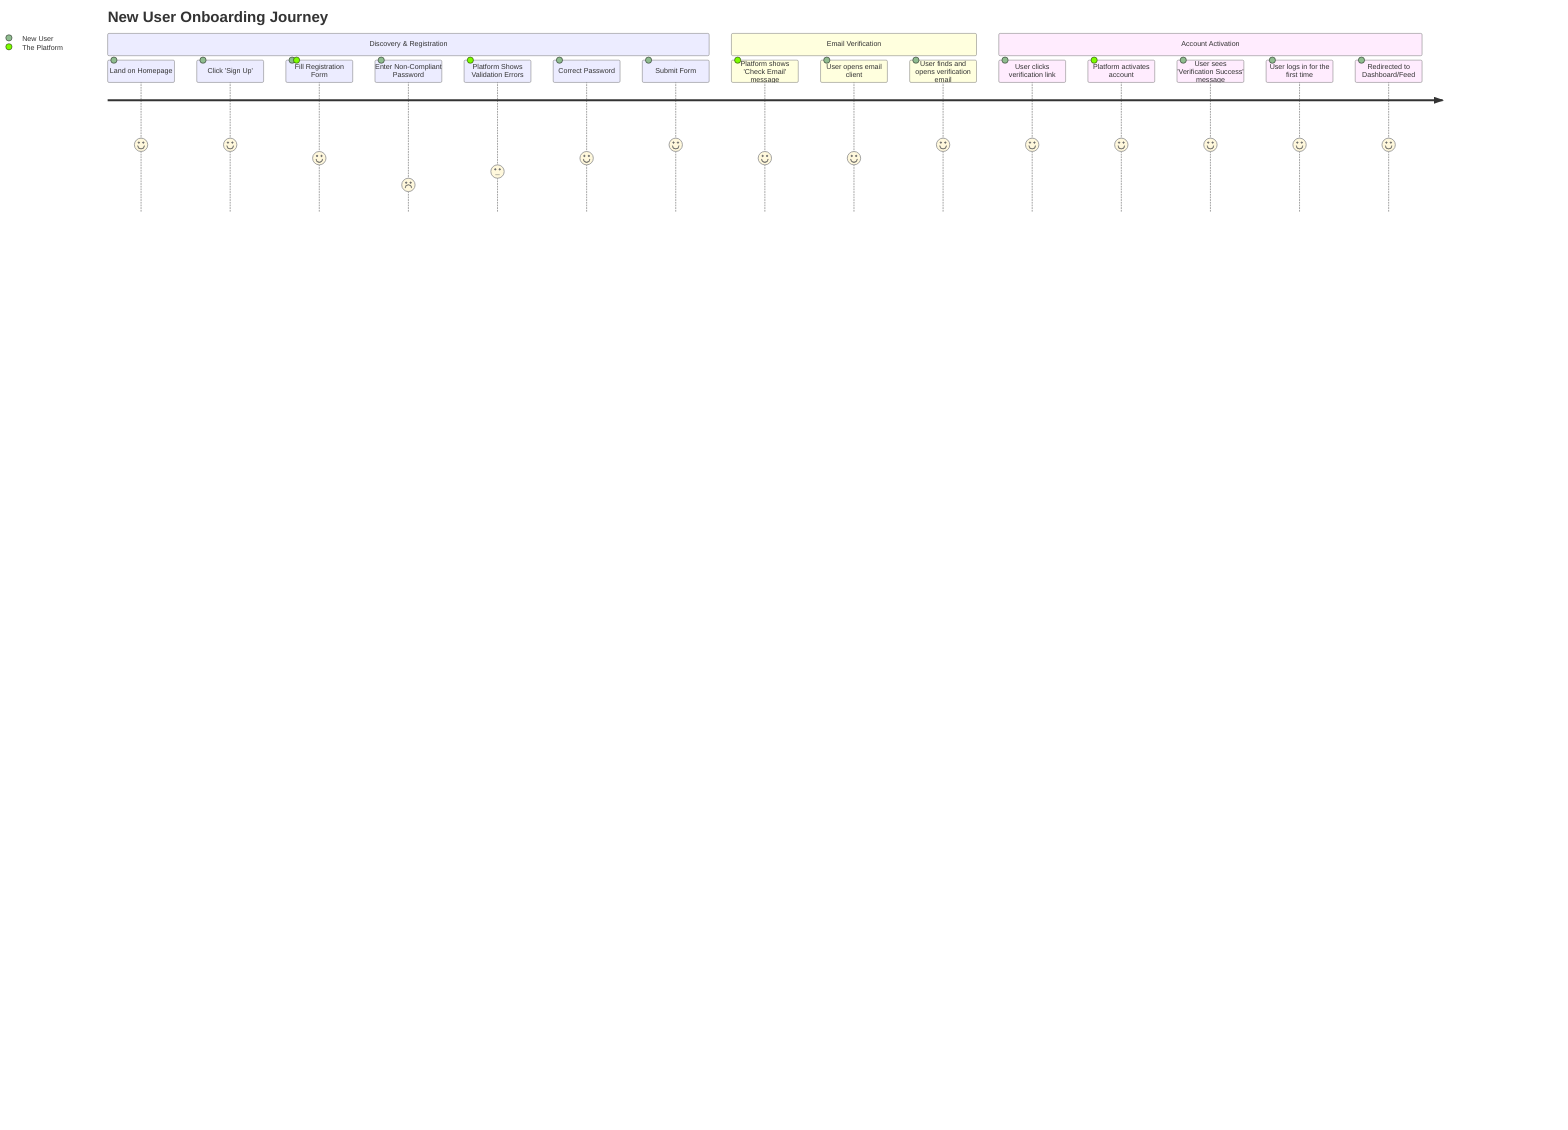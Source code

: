 journey
    title New User Onboarding Journey
    section Discovery & Registration
      Land on Homepage: 5: New User
      Click 'Sign Up': 5: New User
      Fill Registration Form: 4: New User, The Platform
      Enter Non-Compliant Password: 2: New User
      Platform Shows Validation Errors: 3: The Platform
      Correct Password: 4: New User
      Submit Form: 5: New User
    section Email Verification
      Platform shows 'Check Email' message: 4: The Platform
      User opens email client: 4: New User
      User finds and opens verification email: 5: New User
    section Account Activation
      User clicks verification link: 5: New User
      Platform activates account: 5: The Platform
      User sees 'Verification Success' message: 5: New User
      User logs in for the first time: 5: New User
      Redirected to Dashboard/Feed: 5: New User